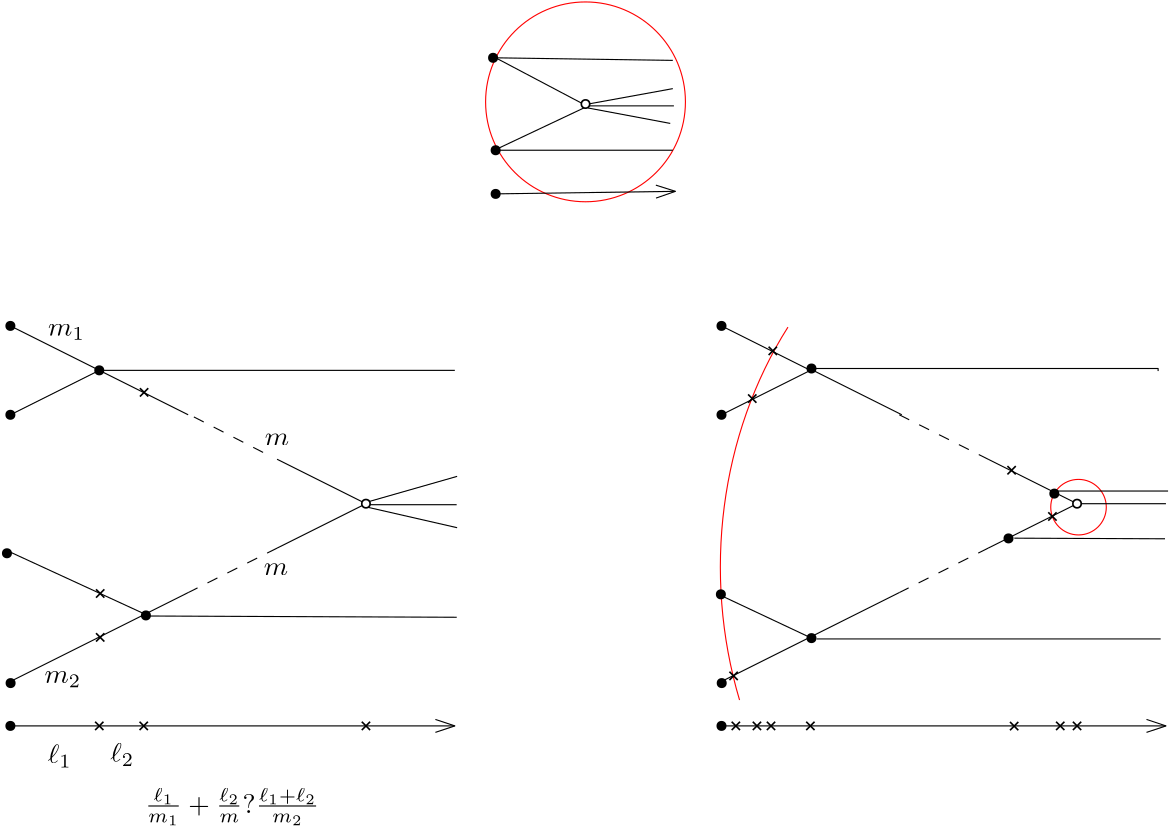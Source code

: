 <?xml version="1.0"?>
<!DOCTYPE ipe SYSTEM "ipe.dtd">
<ipe version="70107" creator="Ipe 7.1.10">
<info created="D:20190608102806" modified="D:20190626165759"/>
<ipestyle name="basic">
<symbol name="arrow/arc(spx)">
<path stroke="sym-stroke" fill="sym-stroke" pen="sym-pen">
0 0 m
-1 0.333 l
-1 -0.333 l
h
</path>
</symbol>
<symbol name="arrow/farc(spx)">
<path stroke="sym-stroke" fill="white" pen="sym-pen">
0 0 m
-1 0.333 l
-1 -0.333 l
h
</path>
</symbol>
<symbol name="arrow/ptarc(spx)">
<path stroke="sym-stroke" fill="sym-stroke" pen="sym-pen">
0 0 m
-1 0.333 l
-0.8 0 l
-1 -0.333 l
h
</path>
</symbol>
<symbol name="arrow/fptarc(spx)">
<path stroke="sym-stroke" fill="white" pen="sym-pen">
0 0 m
-1 0.333 l
-0.8 0 l
-1 -0.333 l
h
</path>
</symbol>
<symbol name="mark/circle(sx)" transformations="translations">
<path fill="sym-stroke">
0.6 0 0 0.6 0 0 e
0.4 0 0 0.4 0 0 e
</path>
</symbol>
<symbol name="mark/disk(sx)" transformations="translations">
<path fill="sym-stroke">
0.6 0 0 0.6 0 0 e
</path>
</symbol>
<symbol name="mark/fdisk(sfx)" transformations="translations">
<group>
<path fill="sym-fill">
0.5 0 0 0.5 0 0 e
</path>
<path fill="sym-stroke" fillrule="eofill">
0.6 0 0 0.6 0 0 e
0.4 0 0 0.4 0 0 e
</path>
</group>
</symbol>
<symbol name="mark/box(sx)" transformations="translations">
<path fill="sym-stroke" fillrule="eofill">
-0.6 -0.6 m
0.6 -0.6 l
0.6 0.6 l
-0.6 0.6 l
h
-0.4 -0.4 m
0.4 -0.4 l
0.4 0.4 l
-0.4 0.4 l
h
</path>
</symbol>
<symbol name="mark/square(sx)" transformations="translations">
<path fill="sym-stroke">
-0.6 -0.6 m
0.6 -0.6 l
0.6 0.6 l
-0.6 0.6 l
h
</path>
</symbol>
<symbol name="mark/fsquare(sfx)" transformations="translations">
<group>
<path fill="sym-fill">
-0.5 -0.5 m
0.5 -0.5 l
0.5 0.5 l
-0.5 0.5 l
h
</path>
<path fill="sym-stroke" fillrule="eofill">
-0.6 -0.6 m
0.6 -0.6 l
0.6 0.6 l
-0.6 0.6 l
h
-0.4 -0.4 m
0.4 -0.4 l
0.4 0.4 l
-0.4 0.4 l
h
</path>
</group>
</symbol>
<symbol name="mark/cross(sx)" transformations="translations">
<group>
<path fill="sym-stroke">
-0.43 -0.57 m
0.57 0.43 l
0.43 0.57 l
-0.57 -0.43 l
h
</path>
<path fill="sym-stroke">
-0.43 0.57 m
0.57 -0.43 l
0.43 -0.57 l
-0.57 0.43 l
h
</path>
</group>
</symbol>
<symbol name="arrow/fnormal(spx)">
<path stroke="sym-stroke" fill="white" pen="sym-pen">
0 0 m
-1 0.333 l
-1 -0.333 l
h
</path>
</symbol>
<symbol name="arrow/pointed(spx)">
<path stroke="sym-stroke" fill="sym-stroke" pen="sym-pen">
0 0 m
-1 0.333 l
-0.8 0 l
-1 -0.333 l
h
</path>
</symbol>
<symbol name="arrow/fpointed(spx)">
<path stroke="sym-stroke" fill="white" pen="sym-pen">
0 0 m
-1 0.333 l
-0.8 0 l
-1 -0.333 l
h
</path>
</symbol>
<symbol name="arrow/linear(spx)">
<path stroke="sym-stroke" pen="sym-pen">
-1 0.333 m
0 0 l
-1 -0.333 l
</path>
</symbol>
<symbol name="arrow/fdouble(spx)">
<path stroke="sym-stroke" fill="white" pen="sym-pen">
0 0 m
-1 0.333 l
-1 -0.333 l
h
-1 0 m
-2 0.333 l
-2 -0.333 l
h
</path>
</symbol>
<symbol name="arrow/double(spx)">
<path stroke="sym-stroke" fill="sym-stroke" pen="sym-pen">
0 0 m
-1 0.333 l
-1 -0.333 l
h
-1 0 m
-2 0.333 l
-2 -0.333 l
h
</path>
</symbol>
<pen name="heavier" value="0.8"/>
<pen name="fat" value="1.2"/>
<pen name="ultrafat" value="2"/>
<symbolsize name="large" value="5"/>
<symbolsize name="small" value="2"/>
<symbolsize name="tiny" value="1.1"/>
<arrowsize name="large" value="10"/>
<arrowsize name="small" value="5"/>
<arrowsize name="tiny" value="3"/>
<color name="red" value="1 0 0"/>
<color name="green" value="0 1 0"/>
<color name="blue" value="0 0 1"/>
<color name="yellow" value="1 1 0"/>
<color name="orange" value="1 0.647 0"/>
<color name="gold" value="1 0.843 0"/>
<color name="purple" value="0.627 0.125 0.941"/>
<color name="gray" value="0.745"/>
<color name="brown" value="0.647 0.165 0.165"/>
<color name="navy" value="0 0 0.502"/>
<color name="pink" value="1 0.753 0.796"/>
<color name="seagreen" value="0.18 0.545 0.341"/>
<color name="turquoise" value="0.251 0.878 0.816"/>
<color name="violet" value="0.933 0.51 0.933"/>
<color name="darkblue" value="0 0 0.545"/>
<color name="darkcyan" value="0 0.545 0.545"/>
<color name="darkgray" value="0.663"/>
<color name="darkgreen" value="0 0.392 0"/>
<color name="darkmagenta" value="0.545 0 0.545"/>
<color name="darkorange" value="1 0.549 0"/>
<color name="darkred" value="0.545 0 0"/>
<color name="lightblue" value="0.678 0.847 0.902"/>
<color name="lightcyan" value="0.878 1 1"/>
<color name="lightgray" value="0.827"/>
<color name="lightgreen" value="0.565 0.933 0.565"/>
<color name="lightyellow" value="1 1 0.878"/>
<dashstyle name="dashed" value="[4] 0"/>
<dashstyle name="dotted" value="[1 3] 0"/>
<dashstyle name="dash dotted" value="[4 2 1 2] 0"/>
<dashstyle name="dash dot dotted" value="[4 2 1 2 1 2] 0"/>
<textsize name="large" value="\large"/>
<textsize name="small" value="\small"/>
<textsize name="tiny" value="\tiny"/>
<textsize name="Large" value="\Large"/>
<textsize name="LARGE" value="\LARGE"/>
<textsize name="huge" value="\huge"/>
<textsize name="Huge" value="\Huge"/>
<textsize name="footnote" value="\footnotesize"/>
<textstyle name="center" begin="\begin{center}" end="\end{center}"/>
<textstyle name="itemize" begin="\begin{itemize}" end="\end{itemize}"/>
<textstyle name="item" begin="\begin{itemize}\item{}" end="\end{itemize}"/>
<gridsize name="4 pts" value="4"/>
<gridsize name="8 pts (~3 mm)" value="8"/>
<gridsize name="16 pts (~6 mm)" value="16"/>
<gridsize name="32 pts (~12 mm)" value="32"/>
<gridsize name="10 pts (~3.5 mm)" value="10"/>
<gridsize name="20 pts (~7 mm)" value="20"/>
<gridsize name="14 pts (~5 mm)" value="14"/>
<gridsize name="28 pts (~10 mm)" value="28"/>
<gridsize name="56 pts (~20 mm)" value="56"/>
<anglesize name="90 deg" value="90"/>
<anglesize name="60 deg" value="60"/>
<anglesize name="45 deg" value="45"/>
<anglesize name="30 deg" value="30"/>
<anglesize name="22.5 deg" value="22.5"/>
<opacity name="10%" value="0.1"/>
<opacity name="30%" value="0.3"/>
<opacity name="50%" value="0.5"/>
<opacity name="75%" value="0.75"/>
<tiling name="falling" angle="-60" step="4" width="1"/>
<tiling name="rising" angle="30" step="4" width="1"/>
</ipestyle>
<page>
<layer name="alpha"/>
<view layers="alpha" active="alpha"/>
<path layer="alpha" matrix="1 0 0 1 1.84877 -64.7068" stroke="red">
9.99873 0 0 9.99873 480.528 718.746 e
</path>
<path matrix="0.991987 0 0 1.18076 4.71421 -192.027" stroke="red">
358.509 657.737 m
121.397 0 0 -121.397 472.94 698.267 376.073 771.436 a
</path>
<path matrix="1 0 0 1 0 2.63297" stroke="red">
35.9679 0 0 35.9679 304.895 797.319 e
</path>
<use matrix="1 0 0 1 1.84877 -64.7068" name="mark/disk(sx)" pos="128 768" size="normal" stroke="black"/>
<use matrix="1 0 0 1 1.84877 -64.7068" name="mark/disk(sx)" pos="96 784" size="normal" stroke="black"/>
<use matrix="1 0 0 1 1.84877 -64.7068" name="mark/disk(sx)" pos="96 752" size="normal" stroke="black"/>
<path matrix="1 0 0 1 1.84877 -64.7068" stroke="black">
96 784 m
128 768 l
96 752 l
</path>
<path matrix="1 0 0 1 1.84877 -64.7068" stroke="black">
128 768 m
160 752 l
</path>
<path matrix="1 0 0 1 1.84877 -64.7068" stroke="black">
192 736 m
224 720 l
224 720 l
</path>
<path matrix="1 0 0 1 1.84877 -64.7068" stroke="black">
224 720 m
192 704 l
192 704 l
</path>
<path matrix="1 0 0 1 1.84877 -64.7068" stroke="black" dash="dashed">
192 704 m
160 688 l
</path>
<path matrix="1 0 0 1 1.84877 -64.7068" stroke="black">
160 688 m
128 672 l
</path>
<use matrix="1 0 0 1 2.50701 -64.0485" name="mark/disk(sx)" pos="144.13 679.11" size="normal" stroke="black"/>
<path matrix="1 0 0 1 1.84877 -64.7068" stroke="black">
128 672 m
96 656 l
96 656 l
</path>
<path matrix="1 0 0 1 1.84877 -64.7068" stroke="black">
145.446 679.769 m
95.4198 702.807 l
95.4198 702.807 l
</path>
<use matrix="1 0 0 1 1.84877 -64.7068" name="mark/disk(sx)" pos="94.7615 702.149" size="normal" stroke="black"/>
<use matrix="1 0 0 1 1.84877 -64.7068" name="mark/disk(sx)" pos="96.078 655.414" size="normal" stroke="black"/>
<use matrix="1 0 0 1 1.84877 -63.3903" name="mark/cross(sx)" pos="128.332 686.351" size="normal" stroke="black"/>
<use matrix="1 0 0 1 1.84877 -64.0485" name="mark/cross(sx)" pos="128.332 671.212" size="normal" stroke="black"/>
<use matrix="1 0 0 1 1.84877 -64.7068" name="mark/cross(sx)" pos="144.13 760.074" size="normal" stroke="black"/>
<path matrix="1 0 0 1 1.84877 -64.7068" stroke="black" arrow="linear/normal">
96 640 m
256 640 l
</path>
<use matrix="1 0 0 1 1.84877 -64.7068" name="mark/disk(sx)" pos="96 640" size="normal" stroke="black"/>
<use matrix="1 0 0 1 1.84877 -64.7068" name="mark/cross(sx)" pos="128 640" size="normal" stroke="black"/>
<use matrix="1 0 0 1 1.84877 -64.7068" name="mark/cross(sx)" pos="144 640" size="normal" stroke="black"/>
<use matrix="1 0 0 1 1.84877 -64.7068" name="mark/cross(sx)" pos="224 640" size="normal" stroke="black"/>
<path matrix="1 0 0 1 1.84877 -64.7068" stroke="black">
128 768 m
256 768 l
</path>
<path matrix="1 0 0 1 2.50701 -65.0654" stroke="black">
224 720 m
256 720 l
256 720 l
</path>
<path matrix="1 0 0 1 1.84877 -65.365" stroke="black">
144.453 680.226 m
256.689 679.769 l
</path>
<text matrix="1 0 0 1 20.9378 -64.7068" transformations="translations" pos="168.485 740.985" stroke="black" type="label" width="8.747" height="4.289" depth="0" valign="baseline">$m$</text>
<text matrix="1 0 0 1 1.84877 -64.0485" transformations="translations" pos="187.245 693.592" stroke="black" type="label" width="8.747" height="4.289" depth="0" valign="baseline">$m$</text>
<text matrix="1 0 0 1 -3.41716 -64.7068" transformations="translations" pos="114.838 780.48" stroke="black" type="label" width="13.217" height="4.294" depth="1.49" valign="baseline">$m_1$</text>
<text matrix="1 0 0 1 -15.9237 -71.9475" transformations="translations" pos="126.028 662.654" stroke="black" type="label" width="13.217" height="4.294" depth="1.49" valign="baseline">$m_2$</text>
<text matrix="1 0 0 1 -0.9361 -74.4792" transformations="translations" pos="112.205 636.325" stroke="black" type="label" width="8.62" height="6.923" depth="1.49" valign="baseline">$\ell_1$</text>
<text matrix="1 0 0 1 -1.44244 -75.9476" transformations="translations" pos="135.243 638.299" stroke="black" type="label" width="8.62" height="6.923" depth="1.49" valign="baseline">$\ell_2$</text>
<text matrix="1 0 0 1 13.0389 -54.1749" transformations="translations" pos="133.269 598.147" stroke="black" type="label" width="62.797" height="8.929" depth="4.43" valign="baseline">$\frac{\ell_1}{m_1}+\frac{\ell_2}{m} ? \frac{\ell_1+\ell_2}{m_2}$</text>
<use matrix="1 0 0 1 345.665 -109.077" name="mark/disk(sx)" pos="128 768" size="normal" stroke="black"/>
<use matrix="1 0 0 1 257.849 -64.7068" name="mark/disk(sx)" pos="96 784" size="normal" stroke="black"/>
<use matrix="1 0 0 1 257.849 -64.7068" name="mark/disk(sx)" pos="96 752" size="normal" stroke="black"/>
<path matrix="1 0 0 1 257.849 -64.7068" stroke="black">
96 784 m
128 768 l
96 752 l
</path>
<path matrix="1 0 0 1 258.773 -64.7068" stroke="black">
128 768 m
160 752 l
</path>
<path matrix="1 0 0 1 257.849 -64.7068" stroke="black" dash="dashed">
160 752 m
192 736 l
192 736 l
</path>
<path matrix="1 0 0 1 257.849 -64.7068" stroke="black">
192 736 m
224 720 l
224 720 l
</path>
<path matrix="1 0 0 1 257.849 -64.7068" stroke="black">
224 720 m
192 704 l
192 704 l
</path>
<path matrix="1 0 0 1 257.849 -64.7068" stroke="black" dash="dashed">
192 704 m
160 688 l
</path>
<path matrix="1 0 0 1 257.849 -64.7068" stroke="black">
160 688 m
128 672 l
</path>
<use matrix="1 0 0 1 313.046 -36.3171" name="mark/disk(sx)" pos="144.13 679.11" size="normal" stroke="black"/>
<path matrix="1 0 0 1 257.849 -64.7068" stroke="black">
128 672 m
96 656 l
96 656 l
</path>
<use matrix="1 0 0 1 258.862 -79.4969" name="mark/disk(sx)" pos="94.7615 702.149" size="normal" stroke="black"/>
<use matrix="1 0 0 1 257.849 -64.7068" name="mark/disk(sx)" pos="96.078 655.414" size="normal" stroke="black"/>
<use matrix="1 0 0 1 329.951 -19.0199" name="mark/cross(sx)" pos="128.332 686.351" size="normal" stroke="black"/>
<use matrix="1 0 0 1 330.875 -95.9839" name="mark/cross(sx)" pos="128.332 671.212" size="normal" stroke="black"/>
<path matrix="1 0 0 1 257.849 -64.7068" stroke="black" arrow="linear/normal">
96 640 m
256 640 l
</path>
<use matrix="1 0 0 1 257.849 -64.7068" name="mark/disk(sx)" pos="96 640" size="normal" stroke="black"/>
<use matrix="1 0 0 1 257.849 -64.7068" name="mark/cross(sx)" pos="128 640" size="normal" stroke="black"/>
<use matrix="1 0 0 1 331.799 -64.7068" name="mark/cross(sx)" pos="144 640" size="normal" stroke="black"/>
<use matrix="1 0 0 1 257.849 -64.7068" name="mark/cross(sx)" pos="224 640" size="normal" stroke="black"/>
<path matrix="0.327132 0 0 -1.78929 430.868 2034.02" stroke="black">
128 768 m
256 768 l
</path>
<path matrix="1 0 0 1 257.849 -64.7068" stroke="black">
224 720 m
256 720 l
256 720 l
</path>
<path matrix="0.483365 0 0 0.480669 389.437 315.914" stroke="black">
144.453 680.226 m
256.689 679.769 l
</path>
<path matrix="1 0 0 1 1.84877 -64.7068" stroke="black">
352.963 686.393 m
384.392 671.603 l
</path>
<use matrix="1 0 0 1 1.84877 -63.7824" name="mark/disk(sx)" pos="384.392 670.678" size="normal" stroke="black"/>
<use matrix="1 0 0 1 0.924383 -61.9336" name="mark/disk(sx)" pos="385.316 765.89" size="normal" stroke="black"/>
<use matrix="1 0 0 1 344.652 -35.6591" name="mark/cross(sx)" pos="128.332 686.351" size="normal" stroke="black"/>
<use matrix="1 0 0 1 236.588 21.919" name="mark/cross(sx)" pos="128.332 671.212" size="normal" stroke="black"/>
<use matrix="1 0 0 1 243.983 39.0928" name="mark/cross(sx)" pos="128.332 671.212" size="normal" stroke="black"/>
<use matrix="1 0 0 1 229.874 -77.9143" name="mark/cross(sx)" pos="128.332 671.212" size="normal" stroke="black"/>
<path matrix="1 0 0 1 1.84877 -62.858" stroke="black">
224.474 718.746 m
256.827 727.99 l
</path>
<path matrix="1 0 0 1 1.84877 -64.7068" stroke="black">
224.474 718.746 m
256.827 711.351 l
</path>
<path stroke="black" arrow="linear/normal">
271.617 766.814 m
337.248 767.738 l
</path>
<use name="mark/disk(sx)" pos="272.542 782.529" size="normal" stroke="black"/>
<use name="mark/disk(sx)" pos="271.617 815.806" size="normal" stroke="black"/>
<path stroke="black">
305.819 798.243 m
272.542 815.806 l
</path>
<path matrix="1 0 0 1 -0.50634 0" stroke="black">
305.819 798.243 m
272.542 782.529 l
272.542 782.529 l
</path>
<path stroke="black">
272.542 782.529 m
336.324 782.529 l
</path>
<path stroke="black">
272.542 815.806 m
336.324 814.882 l
</path>
<path matrix="1 0 0 1 1.31648 -0.658242" stroke="black">
304.895 799.167 m
335.4 799.167 l
</path>
<path stroke="black">
305.819 799.167 m
336.324 804.714 l
</path>
<path matrix="1 0 0 1 0 -0.50634" stroke="black">
305.819 798.243 m
335.4 792.697 l
</path>
<path stroke="black">
387.165 703.956 m
511.032 703.956 l
511.032 703.032 l
</path>
<path matrix="1 0 0 1 0 1.55797" stroke="black">
388.09 605.047 m
511.957 605.047 l
</path>
<use name="mark/disk(sx)" pos="272.542 766.814" size="normal" stroke="black"/>
<use name="mark/fdisk(sfx)" pos="304.895 799.167" size="normal" stroke="black"/>
<use matrix="1 0 0 1 1.84877 -64.7068" name="mark/fdisk(sfx)" pos="224 720" size="normal" stroke="black"/>
<path matrix="0.935897 0 0 0.947368 11.9648 36.1329" stroke="black" dash="dashed">
162.346 686.524 m
192.337 671.334 l
</path>
<use matrix="1 0 0 1 231.013 -64.7068" name="mark/cross(sx)" pos="128 640" size="normal" stroke="black"/>
<use matrix="1 0 0 1 238.608 -64.7068" name="mark/cross(sx)" pos="128 640" size="normal" stroke="black"/>
<use matrix="1 0 0 1 243.671 -64.7068" name="mark/cross(sx)" pos="128 640" size="normal" stroke="black"/>
<use matrix="1 0 0 1 257.849 -64.7068" name="mark/fdisk(sfx)" pos="224 720" size="normal" stroke="black"/>
</page>
</ipe>
